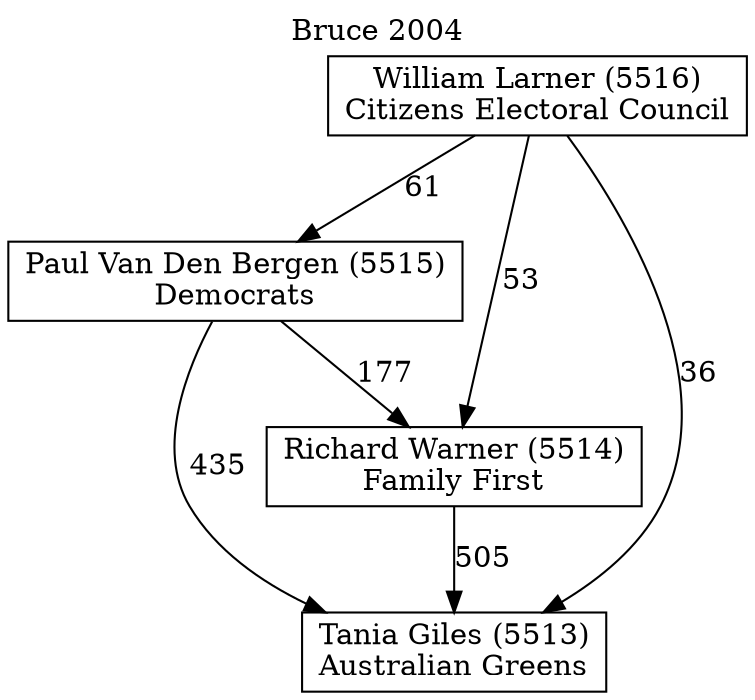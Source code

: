 // House preference flow
digraph "Tania Giles (5513)_Bruce_2004" {
	graph [label="Bruce 2004" labelloc=t mclimit=10]
	node [shape=box]
	"Paul Van Den Bergen (5515)" [label="Paul Van Den Bergen (5515)
Democrats"]
	"Richard Warner (5514)" [label="Richard Warner (5514)
Family First"]
	"Tania Giles (5513)" [label="Tania Giles (5513)
Australian Greens"]
	"William Larner (5516)" [label="William Larner (5516)
Citizens Electoral Council"]
	"Paul Van Den Bergen (5515)" -> "Richard Warner (5514)" [label=177]
	"Paul Van Den Bergen (5515)" -> "Tania Giles (5513)" [label=435]
	"Richard Warner (5514)" -> "Tania Giles (5513)" [label=505]
	"William Larner (5516)" -> "Paul Van Den Bergen (5515)" [label=61]
	"William Larner (5516)" -> "Richard Warner (5514)" [label=53]
	"William Larner (5516)" -> "Tania Giles (5513)" [label=36]
}
